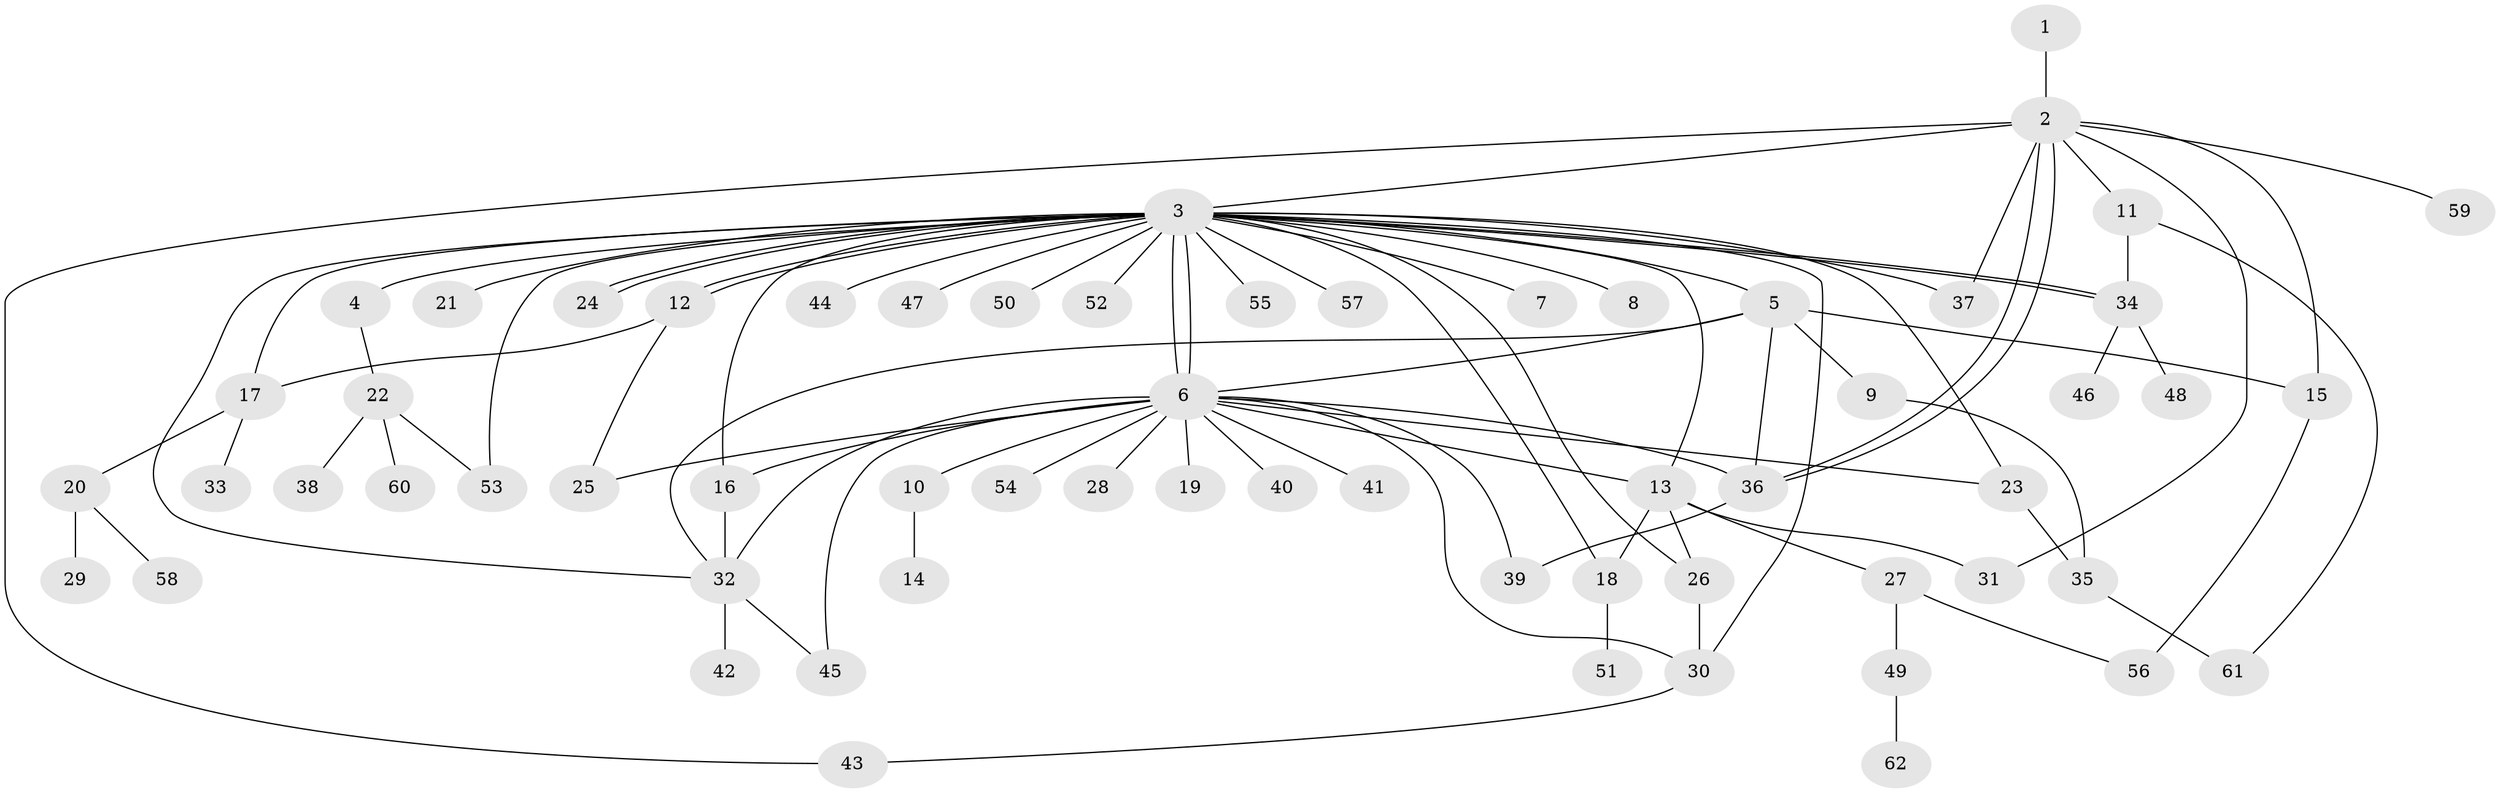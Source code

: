 // coarse degree distribution, {1: 0.48936170212765956, 10: 0.02127659574468085, 29: 0.02127659574468085, 2: 0.1276595744680851, 7: 0.02127659574468085, 16: 0.02127659574468085, 3: 0.14893617021276595, 4: 0.0851063829787234, 6: 0.02127659574468085, 5: 0.0425531914893617}
// Generated by graph-tools (version 1.1) at 2025/41/03/06/25 10:41:50]
// undirected, 62 vertices, 92 edges
graph export_dot {
graph [start="1"]
  node [color=gray90,style=filled];
  1;
  2;
  3;
  4;
  5;
  6;
  7;
  8;
  9;
  10;
  11;
  12;
  13;
  14;
  15;
  16;
  17;
  18;
  19;
  20;
  21;
  22;
  23;
  24;
  25;
  26;
  27;
  28;
  29;
  30;
  31;
  32;
  33;
  34;
  35;
  36;
  37;
  38;
  39;
  40;
  41;
  42;
  43;
  44;
  45;
  46;
  47;
  48;
  49;
  50;
  51;
  52;
  53;
  54;
  55;
  56;
  57;
  58;
  59;
  60;
  61;
  62;
  1 -- 2;
  2 -- 3;
  2 -- 11;
  2 -- 15;
  2 -- 31;
  2 -- 36;
  2 -- 36;
  2 -- 37;
  2 -- 43;
  2 -- 59;
  3 -- 4;
  3 -- 5;
  3 -- 6;
  3 -- 6;
  3 -- 7;
  3 -- 8;
  3 -- 12;
  3 -- 12;
  3 -- 13;
  3 -- 16;
  3 -- 17;
  3 -- 18;
  3 -- 21;
  3 -- 23;
  3 -- 24;
  3 -- 24;
  3 -- 26;
  3 -- 30;
  3 -- 32;
  3 -- 34;
  3 -- 34;
  3 -- 37;
  3 -- 44;
  3 -- 47;
  3 -- 50;
  3 -- 52;
  3 -- 53;
  3 -- 55;
  3 -- 57;
  4 -- 22;
  5 -- 6;
  5 -- 9;
  5 -- 15;
  5 -- 32;
  5 -- 36;
  6 -- 10;
  6 -- 13;
  6 -- 16;
  6 -- 19;
  6 -- 23;
  6 -- 25;
  6 -- 28;
  6 -- 30;
  6 -- 32;
  6 -- 36;
  6 -- 39;
  6 -- 40;
  6 -- 41;
  6 -- 45;
  6 -- 54;
  9 -- 35;
  10 -- 14;
  11 -- 34;
  11 -- 61;
  12 -- 17;
  12 -- 25;
  13 -- 18;
  13 -- 26;
  13 -- 27;
  13 -- 31;
  15 -- 56;
  16 -- 32;
  17 -- 20;
  17 -- 33;
  18 -- 51;
  20 -- 29;
  20 -- 58;
  22 -- 38;
  22 -- 53;
  22 -- 60;
  23 -- 35;
  26 -- 30;
  27 -- 49;
  27 -- 56;
  30 -- 43;
  32 -- 42;
  32 -- 45;
  34 -- 46;
  34 -- 48;
  35 -- 61;
  36 -- 39;
  49 -- 62;
}
